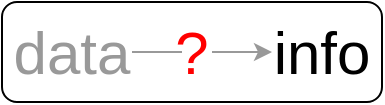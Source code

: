 <mxGraphModel dx="470" dy="839" grid="1" gridSize="10" guides="1" tooltips="1" connect="1" arrows="1" fold="1" page="1" pageScale="1" pageWidth="850" pageHeight="1100" background="#ffffff"><root><mxCell id="0"/><mxCell id="1" parent="0"/><mxCell id="24" value="" style="group" parent="1" vertex="1" connectable="0"><mxGeometry y="155" width="190" height="50" as="geometry"/></mxCell><mxCell id="22" value="" style="rounded=1;whiteSpace=wrap;html=1;labelBackgroundColor=#ffffff;fontSize=30;fontColor=#999999;" parent="24" vertex="1"><mxGeometry width="190" height="50" as="geometry"/></mxCell><mxCell id="6" value="data" style="text;html=1;strokeColor=none;fillColor=none;align=center;verticalAlign=middle;whiteSpace=wrap;rounded=0;fontSize=30;fontColor=#999999;" parent="24" vertex="1"><mxGeometry y="15" width="70" height="20" as="geometry"/></mxCell><mxCell id="7" value="info" style="text;html=1;strokeColor=none;fillColor=none;align=center;verticalAlign=middle;whiteSpace=wrap;rounded=0;fontSize=30;fontColor=#000000;" parent="24" vertex="1"><mxGeometry x="135" y="15" width="50" height="20" as="geometry"/></mxCell><mxCell id="18" style="edgeStyle=orthogonalEdgeStyle;rounded=0;html=1;exitX=1;exitY=0.5;entryX=0;entryY=0.5;endArrow=classic;endFill=1;jettySize=auto;orthogonalLoop=1;strokeColor=#999999;fontSize=30;fontColor=#999999;" parent="24" source="11" target="7" edge="1"><mxGeometry relative="1" as="geometry"/></mxCell><mxCell id="11" value="?" style="text;html=1;strokeColor=none;fillColor=none;align=center;verticalAlign=middle;whiteSpace=wrap;rounded=0;fontSize=30;fontColor=#FF0000;labelBorderColor=none;labelBackgroundColor=#ffffff;" parent="24" vertex="1"><mxGeometry x="85" y="15" width="20" height="20" as="geometry"/></mxCell><mxCell id="19" style="edgeStyle=orthogonalEdgeStyle;rounded=0;html=1;entryX=0;entryY=0.5;endArrow=none;endFill=0;jettySize=auto;orthogonalLoop=1;strokeColor=#999999;fontSize=30;fontColor=#999999;" parent="24" source="6" target="11" edge="1"><mxGeometry relative="1" as="geometry"/></mxCell></root></mxGraphModel>